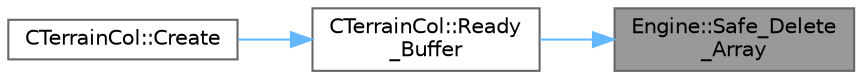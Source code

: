 digraph "Engine::Safe_Delete_Array"
{
 // LATEX_PDF_SIZE
  bgcolor="transparent";
  edge [fontname=Helvetica,fontsize=10,labelfontname=Helvetica,labelfontsize=10];
  node [fontname=Helvetica,fontsize=10,shape=box,height=0.2,width=0.4];
  rankdir="RL";
  Node1 [id="Node000001",label="Engine::Safe_Delete\l_Array",height=0.2,width=0.4,color="gray40", fillcolor="grey60", style="filled", fontcolor="black",tooltip=" "];
  Node1 -> Node2 [id="edge1_Node000001_Node000002",dir="back",color="steelblue1",style="solid",tooltip=" "];
  Node2 [id="Node000002",label="CTerrainCol::Ready\l_Buffer",height=0.2,width=0.4,color="grey40", fillcolor="white", style="filled",URL="$class_c_terrain_col.html#aa3ea43e0981e445d08a309728577a3f1",tooltip=" "];
  Node2 -> Node3 [id="edge2_Node000002_Node000003",dir="back",color="steelblue1",style="solid",tooltip=" "];
  Node3 [id="Node000003",label="CTerrainCol::Create",height=0.2,width=0.4,color="grey40", fillcolor="white", style="filled",URL="$class_c_terrain_col.html#a2fbb1d9615794cebe087cb932f525011",tooltip=" "];
}
